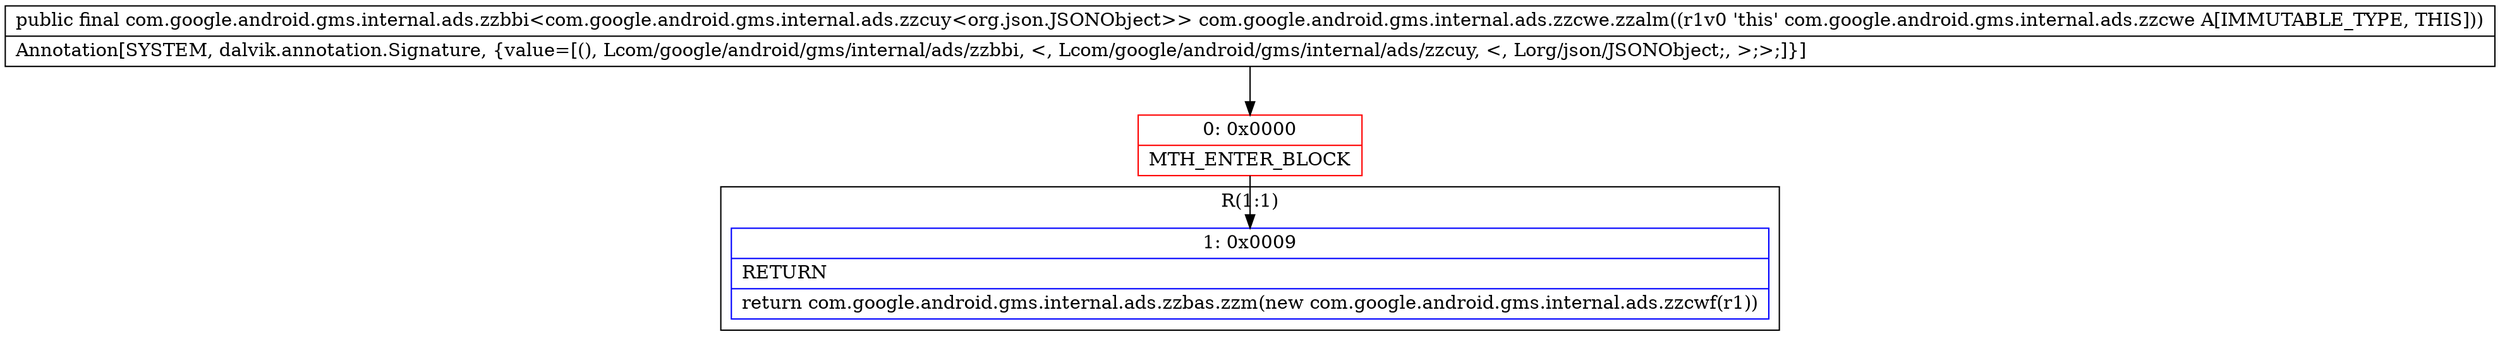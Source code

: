 digraph "CFG forcom.google.android.gms.internal.ads.zzcwe.zzalm()Lcom\/google\/android\/gms\/internal\/ads\/zzbbi;" {
subgraph cluster_Region_1943415287 {
label = "R(1:1)";
node [shape=record,color=blue];
Node_1 [shape=record,label="{1\:\ 0x0009|RETURN\l|return com.google.android.gms.internal.ads.zzbas.zzm(new com.google.android.gms.internal.ads.zzcwf(r1))\l}"];
}
Node_0 [shape=record,color=red,label="{0\:\ 0x0000|MTH_ENTER_BLOCK\l}"];
MethodNode[shape=record,label="{public final com.google.android.gms.internal.ads.zzbbi\<com.google.android.gms.internal.ads.zzcuy\<org.json.JSONObject\>\> com.google.android.gms.internal.ads.zzcwe.zzalm((r1v0 'this' com.google.android.gms.internal.ads.zzcwe A[IMMUTABLE_TYPE, THIS]))  | Annotation[SYSTEM, dalvik.annotation.Signature, \{value=[(), Lcom\/google\/android\/gms\/internal\/ads\/zzbbi, \<, Lcom\/google\/android\/gms\/internal\/ads\/zzcuy, \<, Lorg\/json\/JSONObject;, \>;\>;]\}]\l}"];
MethodNode -> Node_0;
Node_0 -> Node_1;
}

